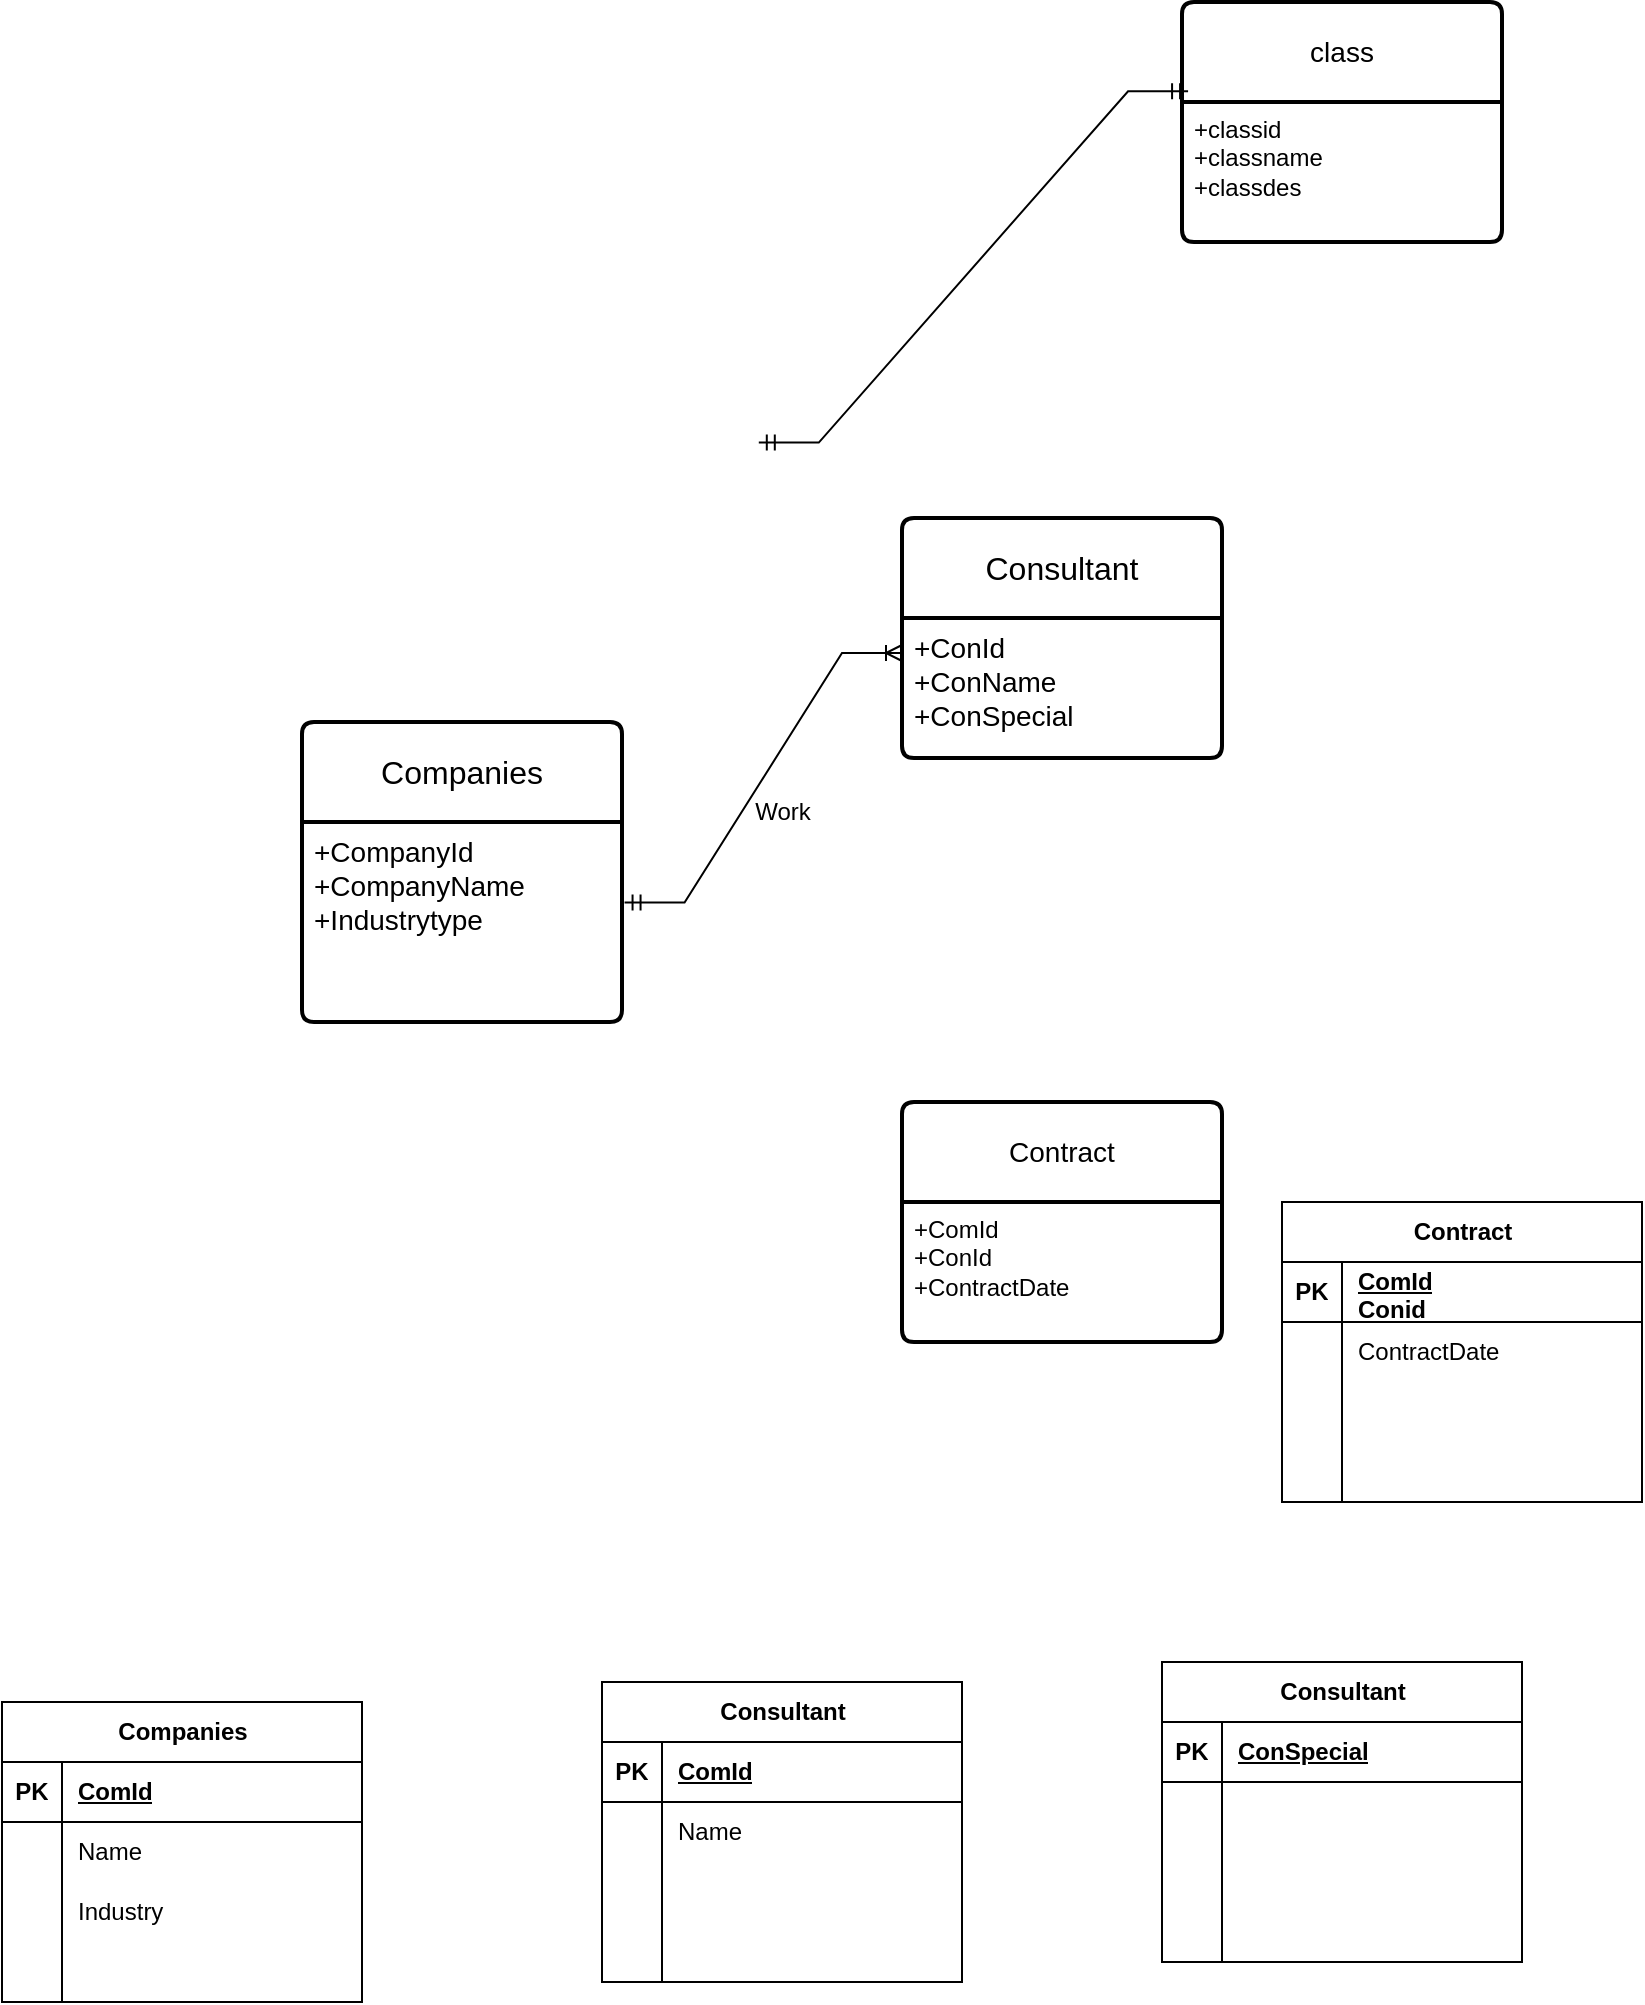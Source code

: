 <mxfile version="24.7.16">
  <diagram name="Trang-1" id="Kj3LvAfq4PlqAN1AHkQE">
    <mxGraphModel dx="1192" dy="758" grid="1" gridSize="10" guides="1" tooltips="1" connect="1" arrows="1" fold="1" page="1" pageScale="1" pageWidth="827" pageHeight="1169" math="0" shadow="0">
      <root>
        <mxCell id="0" />
        <mxCell id="1" parent="0" />
        <mxCell id="W1RURIAyB-4QfTO-8tCH-5" value="Companies" style="shape=table;startSize=30;container=1;collapsible=1;childLayout=tableLayout;fixedRows=1;rowLines=0;fontStyle=1;align=center;resizeLast=1;html=1;" vertex="1" parent="1">
          <mxGeometry x="-160" y="870" width="180" height="150" as="geometry" />
        </mxCell>
        <mxCell id="W1RURIAyB-4QfTO-8tCH-6" value="" style="shape=tableRow;horizontal=0;startSize=0;swimlaneHead=0;swimlaneBody=0;fillColor=none;collapsible=0;dropTarget=0;points=[[0,0.5],[1,0.5]];portConstraint=eastwest;top=0;left=0;right=0;bottom=1;" vertex="1" parent="W1RURIAyB-4QfTO-8tCH-5">
          <mxGeometry y="30" width="180" height="30" as="geometry" />
        </mxCell>
        <mxCell id="W1RURIAyB-4QfTO-8tCH-7" value="PK" style="shape=partialRectangle;connectable=0;fillColor=none;top=0;left=0;bottom=0;right=0;fontStyle=1;overflow=hidden;whiteSpace=wrap;html=1;" vertex="1" parent="W1RURIAyB-4QfTO-8tCH-6">
          <mxGeometry width="30" height="30" as="geometry">
            <mxRectangle width="30" height="30" as="alternateBounds" />
          </mxGeometry>
        </mxCell>
        <mxCell id="W1RURIAyB-4QfTO-8tCH-8" value="ComId" style="shape=partialRectangle;connectable=0;fillColor=none;top=0;left=0;bottom=0;right=0;align=left;spacingLeft=6;fontStyle=5;overflow=hidden;whiteSpace=wrap;html=1;" vertex="1" parent="W1RURIAyB-4QfTO-8tCH-6">
          <mxGeometry x="30" width="150" height="30" as="geometry">
            <mxRectangle width="150" height="30" as="alternateBounds" />
          </mxGeometry>
        </mxCell>
        <mxCell id="W1RURIAyB-4QfTO-8tCH-9" value="" style="shape=tableRow;horizontal=0;startSize=0;swimlaneHead=0;swimlaneBody=0;fillColor=none;collapsible=0;dropTarget=0;points=[[0,0.5],[1,0.5]];portConstraint=eastwest;top=0;left=0;right=0;bottom=0;" vertex="1" parent="W1RURIAyB-4QfTO-8tCH-5">
          <mxGeometry y="60" width="180" height="30" as="geometry" />
        </mxCell>
        <mxCell id="W1RURIAyB-4QfTO-8tCH-10" value="" style="shape=partialRectangle;connectable=0;fillColor=none;top=0;left=0;bottom=0;right=0;editable=1;overflow=hidden;whiteSpace=wrap;html=1;" vertex="1" parent="W1RURIAyB-4QfTO-8tCH-9">
          <mxGeometry width="30" height="30" as="geometry">
            <mxRectangle width="30" height="30" as="alternateBounds" />
          </mxGeometry>
        </mxCell>
        <mxCell id="W1RURIAyB-4QfTO-8tCH-11" value="Name" style="shape=partialRectangle;connectable=0;fillColor=none;top=0;left=0;bottom=0;right=0;align=left;spacingLeft=6;overflow=hidden;whiteSpace=wrap;html=1;" vertex="1" parent="W1RURIAyB-4QfTO-8tCH-9">
          <mxGeometry x="30" width="150" height="30" as="geometry">
            <mxRectangle width="150" height="30" as="alternateBounds" />
          </mxGeometry>
        </mxCell>
        <mxCell id="W1RURIAyB-4QfTO-8tCH-12" value="" style="shape=tableRow;horizontal=0;startSize=0;swimlaneHead=0;swimlaneBody=0;fillColor=none;collapsible=0;dropTarget=0;points=[[0,0.5],[1,0.5]];portConstraint=eastwest;top=0;left=0;right=0;bottom=0;" vertex="1" parent="W1RURIAyB-4QfTO-8tCH-5">
          <mxGeometry y="90" width="180" height="30" as="geometry" />
        </mxCell>
        <mxCell id="W1RURIAyB-4QfTO-8tCH-13" value="" style="shape=partialRectangle;connectable=0;fillColor=none;top=0;left=0;bottom=0;right=0;editable=1;overflow=hidden;whiteSpace=wrap;html=1;" vertex="1" parent="W1RURIAyB-4QfTO-8tCH-12">
          <mxGeometry width="30" height="30" as="geometry">
            <mxRectangle width="30" height="30" as="alternateBounds" />
          </mxGeometry>
        </mxCell>
        <mxCell id="W1RURIAyB-4QfTO-8tCH-14" value="Industry" style="shape=partialRectangle;connectable=0;fillColor=none;top=0;left=0;bottom=0;right=0;align=left;spacingLeft=6;overflow=hidden;whiteSpace=wrap;html=1;" vertex="1" parent="W1RURIAyB-4QfTO-8tCH-12">
          <mxGeometry x="30" width="150" height="30" as="geometry">
            <mxRectangle width="150" height="30" as="alternateBounds" />
          </mxGeometry>
        </mxCell>
        <mxCell id="W1RURIAyB-4QfTO-8tCH-15" value="" style="shape=tableRow;horizontal=0;startSize=0;swimlaneHead=0;swimlaneBody=0;fillColor=none;collapsible=0;dropTarget=0;points=[[0,0.5],[1,0.5]];portConstraint=eastwest;top=0;left=0;right=0;bottom=0;" vertex="1" parent="W1RURIAyB-4QfTO-8tCH-5">
          <mxGeometry y="120" width="180" height="30" as="geometry" />
        </mxCell>
        <mxCell id="W1RURIAyB-4QfTO-8tCH-16" value="" style="shape=partialRectangle;connectable=0;fillColor=none;top=0;left=0;bottom=0;right=0;editable=1;overflow=hidden;whiteSpace=wrap;html=1;" vertex="1" parent="W1RURIAyB-4QfTO-8tCH-15">
          <mxGeometry width="30" height="30" as="geometry">
            <mxRectangle width="30" height="30" as="alternateBounds" />
          </mxGeometry>
        </mxCell>
        <mxCell id="W1RURIAyB-4QfTO-8tCH-17" value="" style="shape=partialRectangle;connectable=0;fillColor=none;top=0;left=0;bottom=0;right=0;align=left;spacingLeft=6;overflow=hidden;whiteSpace=wrap;html=1;" vertex="1" parent="W1RURIAyB-4QfTO-8tCH-15">
          <mxGeometry x="30" width="150" height="30" as="geometry">
            <mxRectangle width="150" height="30" as="alternateBounds" />
          </mxGeometry>
        </mxCell>
        <mxCell id="W1RURIAyB-4QfTO-8tCH-27" value="class" style="swimlane;childLayout=stackLayout;horizontal=1;startSize=50;horizontalStack=0;rounded=1;fontSize=14;fontStyle=0;strokeWidth=2;resizeParent=0;resizeLast=1;shadow=0;dashed=0;align=center;arcSize=4;whiteSpace=wrap;html=1;" vertex="1" parent="1">
          <mxGeometry x="430" y="20" width="160" height="120" as="geometry" />
        </mxCell>
        <mxCell id="W1RURIAyB-4QfTO-8tCH-28" value="+classid&lt;div&gt;+classname&lt;/div&gt;&lt;div&gt;+classdes&lt;/div&gt;" style="align=left;strokeColor=none;fillColor=none;spacingLeft=4;fontSize=12;verticalAlign=top;resizable=0;rotatable=0;part=1;html=1;" vertex="1" parent="W1RURIAyB-4QfTO-8tCH-27">
          <mxGeometry y="50" width="160" height="70" as="geometry" />
        </mxCell>
        <mxCell id="W1RURIAyB-4QfTO-8tCH-29" value="" style="edgeStyle=entityRelationEdgeStyle;fontSize=12;html=1;endArrow=ERmandOne;startArrow=ERmandOne;rounded=0;exitX=0.592;exitY=0.002;exitDx=0;exitDy=0;exitPerimeter=0;entryX=0.019;entryY=0.372;entryDx=0;entryDy=0;entryPerimeter=0;" edge="1" parent="1" target="W1RURIAyB-4QfTO-8tCH-27">
          <mxGeometry width="100" height="100" relative="1" as="geometry">
            <mxPoint x="218.4" y="240.28" as="sourcePoint" />
            <mxPoint x="419.32" y="40.0" as="targetPoint" />
            <Array as="points">
              <mxPoint x="389" y="140" />
              <mxPoint x="260" y="180" />
              <mxPoint x="340" y="100" />
            </Array>
          </mxGeometry>
        </mxCell>
        <mxCell id="W1RURIAyB-4QfTO-8tCH-30" value="&lt;font style=&quot;font-size: 16px;&quot;&gt;Companies&lt;/font&gt;" style="swimlane;childLayout=stackLayout;horizontal=1;startSize=50;horizontalStack=0;rounded=1;fontSize=14;fontStyle=0;strokeWidth=2;resizeParent=0;resizeLast=1;shadow=0;dashed=0;align=center;arcSize=4;whiteSpace=wrap;html=1;" vertex="1" parent="1">
          <mxGeometry x="-10" y="380" width="160" height="150" as="geometry" />
        </mxCell>
        <mxCell id="W1RURIAyB-4QfTO-8tCH-31" value="&lt;font style=&quot;font-size: 14px;&quot;&gt;+CompanyId&lt;/font&gt;&lt;div style=&quot;font-size: 14px;&quot;&gt;&lt;font style=&quot;font-size: 14px;&quot;&gt;+CompanyName&lt;/font&gt;&lt;/div&gt;&lt;div style=&quot;font-size: 14px;&quot;&gt;&lt;font style=&quot;font-size: 14px;&quot;&gt;+Industrytype&lt;/font&gt;&lt;/div&gt;" style="align=left;strokeColor=none;fillColor=none;spacingLeft=4;fontSize=12;verticalAlign=top;resizable=0;rotatable=0;part=1;html=1;" vertex="1" parent="W1RURIAyB-4QfTO-8tCH-30">
          <mxGeometry y="50" width="160" height="100" as="geometry" />
        </mxCell>
        <mxCell id="W1RURIAyB-4QfTO-8tCH-33" value="&lt;font style=&quot;font-size: 16px;&quot;&gt;Consultant&lt;/font&gt;" style="swimlane;childLayout=stackLayout;horizontal=1;startSize=50;horizontalStack=0;rounded=1;fontSize=14;fontStyle=0;strokeWidth=2;resizeParent=0;resizeLast=1;shadow=0;dashed=0;align=center;arcSize=4;whiteSpace=wrap;html=1;" vertex="1" parent="1">
          <mxGeometry x="290" y="278" width="160" height="120" as="geometry" />
        </mxCell>
        <mxCell id="W1RURIAyB-4QfTO-8tCH-34" value="&lt;font style=&quot;font-size: 14px;&quot;&gt;+ConId&lt;/font&gt;&lt;div style=&quot;font-size: 14px;&quot;&gt;&lt;font style=&quot;font-size: 14px;&quot;&gt;+ConName&lt;/font&gt;&lt;/div&gt;&lt;div style=&quot;font-size: 14px;&quot;&gt;&lt;font style=&quot;font-size: 14px;&quot;&gt;+ConSpecial&lt;/font&gt;&lt;/div&gt;" style="align=left;strokeColor=none;fillColor=none;spacingLeft=4;fontSize=12;verticalAlign=top;resizable=0;rotatable=0;part=1;html=1;" vertex="1" parent="W1RURIAyB-4QfTO-8tCH-33">
          <mxGeometry y="50" width="160" height="70" as="geometry" />
        </mxCell>
        <mxCell id="W1RURIAyB-4QfTO-8tCH-38" value="Consultant" style="shape=table;startSize=30;container=1;collapsible=1;childLayout=tableLayout;fixedRows=1;rowLines=0;fontStyle=1;align=center;resizeLast=1;html=1;" vertex="1" parent="1">
          <mxGeometry x="140" y="860" width="180" height="150" as="geometry" />
        </mxCell>
        <mxCell id="W1RURIAyB-4QfTO-8tCH-39" value="" style="shape=tableRow;horizontal=0;startSize=0;swimlaneHead=0;swimlaneBody=0;fillColor=none;collapsible=0;dropTarget=0;points=[[0,0.5],[1,0.5]];portConstraint=eastwest;top=0;left=0;right=0;bottom=1;" vertex="1" parent="W1RURIAyB-4QfTO-8tCH-38">
          <mxGeometry y="30" width="180" height="30" as="geometry" />
        </mxCell>
        <mxCell id="W1RURIAyB-4QfTO-8tCH-40" value="PK" style="shape=partialRectangle;connectable=0;fillColor=none;top=0;left=0;bottom=0;right=0;fontStyle=1;overflow=hidden;whiteSpace=wrap;html=1;" vertex="1" parent="W1RURIAyB-4QfTO-8tCH-39">
          <mxGeometry width="30" height="30" as="geometry">
            <mxRectangle width="30" height="30" as="alternateBounds" />
          </mxGeometry>
        </mxCell>
        <mxCell id="W1RURIAyB-4QfTO-8tCH-41" value="ComId" style="shape=partialRectangle;connectable=0;fillColor=none;top=0;left=0;bottom=0;right=0;align=left;spacingLeft=6;fontStyle=5;overflow=hidden;whiteSpace=wrap;html=1;" vertex="1" parent="W1RURIAyB-4QfTO-8tCH-39">
          <mxGeometry x="30" width="150" height="30" as="geometry">
            <mxRectangle width="150" height="30" as="alternateBounds" />
          </mxGeometry>
        </mxCell>
        <mxCell id="W1RURIAyB-4QfTO-8tCH-42" value="" style="shape=tableRow;horizontal=0;startSize=0;swimlaneHead=0;swimlaneBody=0;fillColor=none;collapsible=0;dropTarget=0;points=[[0,0.5],[1,0.5]];portConstraint=eastwest;top=0;left=0;right=0;bottom=0;" vertex="1" parent="W1RURIAyB-4QfTO-8tCH-38">
          <mxGeometry y="60" width="180" height="30" as="geometry" />
        </mxCell>
        <mxCell id="W1RURIAyB-4QfTO-8tCH-43" value="" style="shape=partialRectangle;connectable=0;fillColor=none;top=0;left=0;bottom=0;right=0;editable=1;overflow=hidden;whiteSpace=wrap;html=1;" vertex="1" parent="W1RURIAyB-4QfTO-8tCH-42">
          <mxGeometry width="30" height="30" as="geometry">
            <mxRectangle width="30" height="30" as="alternateBounds" />
          </mxGeometry>
        </mxCell>
        <mxCell id="W1RURIAyB-4QfTO-8tCH-44" value="Name" style="shape=partialRectangle;connectable=0;fillColor=none;top=0;left=0;bottom=0;right=0;align=left;spacingLeft=6;overflow=hidden;whiteSpace=wrap;html=1;" vertex="1" parent="W1RURIAyB-4QfTO-8tCH-42">
          <mxGeometry x="30" width="150" height="30" as="geometry">
            <mxRectangle width="150" height="30" as="alternateBounds" />
          </mxGeometry>
        </mxCell>
        <mxCell id="W1RURIAyB-4QfTO-8tCH-45" value="" style="shape=tableRow;horizontal=0;startSize=0;swimlaneHead=0;swimlaneBody=0;fillColor=none;collapsible=0;dropTarget=0;points=[[0,0.5],[1,0.5]];portConstraint=eastwest;top=0;left=0;right=0;bottom=0;" vertex="1" parent="W1RURIAyB-4QfTO-8tCH-38">
          <mxGeometry y="90" width="180" height="30" as="geometry" />
        </mxCell>
        <mxCell id="W1RURIAyB-4QfTO-8tCH-46" value="" style="shape=partialRectangle;connectable=0;fillColor=none;top=0;left=0;bottom=0;right=0;editable=1;overflow=hidden;whiteSpace=wrap;html=1;" vertex="1" parent="W1RURIAyB-4QfTO-8tCH-45">
          <mxGeometry width="30" height="30" as="geometry">
            <mxRectangle width="30" height="30" as="alternateBounds" />
          </mxGeometry>
        </mxCell>
        <mxCell id="W1RURIAyB-4QfTO-8tCH-47" value="" style="shape=partialRectangle;connectable=0;fillColor=none;top=0;left=0;bottom=0;right=0;align=left;spacingLeft=6;overflow=hidden;whiteSpace=wrap;html=1;" vertex="1" parent="W1RURIAyB-4QfTO-8tCH-45">
          <mxGeometry x="30" width="150" height="30" as="geometry">
            <mxRectangle width="150" height="30" as="alternateBounds" />
          </mxGeometry>
        </mxCell>
        <mxCell id="W1RURIAyB-4QfTO-8tCH-48" value="" style="shape=tableRow;horizontal=0;startSize=0;swimlaneHead=0;swimlaneBody=0;fillColor=none;collapsible=0;dropTarget=0;points=[[0,0.5],[1,0.5]];portConstraint=eastwest;top=0;left=0;right=0;bottom=0;" vertex="1" parent="W1RURIAyB-4QfTO-8tCH-38">
          <mxGeometry y="120" width="180" height="30" as="geometry" />
        </mxCell>
        <mxCell id="W1RURIAyB-4QfTO-8tCH-49" value="" style="shape=partialRectangle;connectable=0;fillColor=none;top=0;left=0;bottom=0;right=0;editable=1;overflow=hidden;whiteSpace=wrap;html=1;" vertex="1" parent="W1RURIAyB-4QfTO-8tCH-48">
          <mxGeometry width="30" height="30" as="geometry">
            <mxRectangle width="30" height="30" as="alternateBounds" />
          </mxGeometry>
        </mxCell>
        <mxCell id="W1RURIAyB-4QfTO-8tCH-50" value="" style="shape=partialRectangle;connectable=0;fillColor=none;top=0;left=0;bottom=0;right=0;align=left;spacingLeft=6;overflow=hidden;whiteSpace=wrap;html=1;" vertex="1" parent="W1RURIAyB-4QfTO-8tCH-48">
          <mxGeometry x="30" width="150" height="30" as="geometry">
            <mxRectangle width="150" height="30" as="alternateBounds" />
          </mxGeometry>
        </mxCell>
        <mxCell id="W1RURIAyB-4QfTO-8tCH-51" value="Consultant" style="shape=table;startSize=30;container=1;collapsible=1;childLayout=tableLayout;fixedRows=1;rowLines=0;fontStyle=1;align=center;resizeLast=1;html=1;" vertex="1" parent="1">
          <mxGeometry x="420" y="850" width="180" height="150" as="geometry" />
        </mxCell>
        <mxCell id="W1RURIAyB-4QfTO-8tCH-52" value="" style="shape=tableRow;horizontal=0;startSize=0;swimlaneHead=0;swimlaneBody=0;fillColor=none;collapsible=0;dropTarget=0;points=[[0,0.5],[1,0.5]];portConstraint=eastwest;top=0;left=0;right=0;bottom=1;" vertex="1" parent="W1RURIAyB-4QfTO-8tCH-51">
          <mxGeometry y="30" width="180" height="30" as="geometry" />
        </mxCell>
        <mxCell id="W1RURIAyB-4QfTO-8tCH-53" value="PK" style="shape=partialRectangle;connectable=0;fillColor=none;top=0;left=0;bottom=0;right=0;fontStyle=1;overflow=hidden;whiteSpace=wrap;html=1;" vertex="1" parent="W1RURIAyB-4QfTO-8tCH-52">
          <mxGeometry width="30" height="30" as="geometry">
            <mxRectangle width="30" height="30" as="alternateBounds" />
          </mxGeometry>
        </mxCell>
        <mxCell id="W1RURIAyB-4QfTO-8tCH-54" value="ConSpecial" style="shape=partialRectangle;connectable=0;fillColor=none;top=0;left=0;bottom=0;right=0;align=left;spacingLeft=6;fontStyle=5;overflow=hidden;whiteSpace=wrap;html=1;" vertex="1" parent="W1RURIAyB-4QfTO-8tCH-52">
          <mxGeometry x="30" width="150" height="30" as="geometry">
            <mxRectangle width="150" height="30" as="alternateBounds" />
          </mxGeometry>
        </mxCell>
        <mxCell id="W1RURIAyB-4QfTO-8tCH-55" value="" style="shape=tableRow;horizontal=0;startSize=0;swimlaneHead=0;swimlaneBody=0;fillColor=none;collapsible=0;dropTarget=0;points=[[0,0.5],[1,0.5]];portConstraint=eastwest;top=0;left=0;right=0;bottom=0;" vertex="1" parent="W1RURIAyB-4QfTO-8tCH-51">
          <mxGeometry y="60" width="180" height="30" as="geometry" />
        </mxCell>
        <mxCell id="W1RURIAyB-4QfTO-8tCH-56" value="" style="shape=partialRectangle;connectable=0;fillColor=none;top=0;left=0;bottom=0;right=0;editable=1;overflow=hidden;whiteSpace=wrap;html=1;" vertex="1" parent="W1RURIAyB-4QfTO-8tCH-55">
          <mxGeometry width="30" height="30" as="geometry">
            <mxRectangle width="30" height="30" as="alternateBounds" />
          </mxGeometry>
        </mxCell>
        <mxCell id="W1RURIAyB-4QfTO-8tCH-57" value="" style="shape=partialRectangle;connectable=0;fillColor=none;top=0;left=0;bottom=0;right=0;align=left;spacingLeft=6;overflow=hidden;whiteSpace=wrap;html=1;" vertex="1" parent="W1RURIAyB-4QfTO-8tCH-55">
          <mxGeometry x="30" width="150" height="30" as="geometry">
            <mxRectangle width="150" height="30" as="alternateBounds" />
          </mxGeometry>
        </mxCell>
        <mxCell id="W1RURIAyB-4QfTO-8tCH-58" value="" style="shape=tableRow;horizontal=0;startSize=0;swimlaneHead=0;swimlaneBody=0;fillColor=none;collapsible=0;dropTarget=0;points=[[0,0.5],[1,0.5]];portConstraint=eastwest;top=0;left=0;right=0;bottom=0;" vertex="1" parent="W1RURIAyB-4QfTO-8tCH-51">
          <mxGeometry y="90" width="180" height="30" as="geometry" />
        </mxCell>
        <mxCell id="W1RURIAyB-4QfTO-8tCH-59" value="" style="shape=partialRectangle;connectable=0;fillColor=none;top=0;left=0;bottom=0;right=0;editable=1;overflow=hidden;whiteSpace=wrap;html=1;" vertex="1" parent="W1RURIAyB-4QfTO-8tCH-58">
          <mxGeometry width="30" height="30" as="geometry">
            <mxRectangle width="30" height="30" as="alternateBounds" />
          </mxGeometry>
        </mxCell>
        <mxCell id="W1RURIAyB-4QfTO-8tCH-60" value="" style="shape=partialRectangle;connectable=0;fillColor=none;top=0;left=0;bottom=0;right=0;align=left;spacingLeft=6;overflow=hidden;whiteSpace=wrap;html=1;" vertex="1" parent="W1RURIAyB-4QfTO-8tCH-58">
          <mxGeometry x="30" width="150" height="30" as="geometry">
            <mxRectangle width="150" height="30" as="alternateBounds" />
          </mxGeometry>
        </mxCell>
        <mxCell id="W1RURIAyB-4QfTO-8tCH-61" value="" style="shape=tableRow;horizontal=0;startSize=0;swimlaneHead=0;swimlaneBody=0;fillColor=none;collapsible=0;dropTarget=0;points=[[0,0.5],[1,0.5]];portConstraint=eastwest;top=0;left=0;right=0;bottom=0;" vertex="1" parent="W1RURIAyB-4QfTO-8tCH-51">
          <mxGeometry y="120" width="180" height="30" as="geometry" />
        </mxCell>
        <mxCell id="W1RURIAyB-4QfTO-8tCH-62" value="" style="shape=partialRectangle;connectable=0;fillColor=none;top=0;left=0;bottom=0;right=0;editable=1;overflow=hidden;whiteSpace=wrap;html=1;" vertex="1" parent="W1RURIAyB-4QfTO-8tCH-61">
          <mxGeometry width="30" height="30" as="geometry">
            <mxRectangle width="30" height="30" as="alternateBounds" />
          </mxGeometry>
        </mxCell>
        <mxCell id="W1RURIAyB-4QfTO-8tCH-63" value="" style="shape=partialRectangle;connectable=0;fillColor=none;top=0;left=0;bottom=0;right=0;align=left;spacingLeft=6;overflow=hidden;whiteSpace=wrap;html=1;" vertex="1" parent="W1RURIAyB-4QfTO-8tCH-61">
          <mxGeometry x="30" width="150" height="30" as="geometry">
            <mxRectangle width="150" height="30" as="alternateBounds" />
          </mxGeometry>
        </mxCell>
        <mxCell id="W1RURIAyB-4QfTO-8tCH-64" value="" style="edgeStyle=entityRelationEdgeStyle;fontSize=12;html=1;endArrow=ERoneToMany;startArrow=ERmandOne;rounded=0;exitX=1.008;exitY=0.403;exitDx=0;exitDy=0;exitPerimeter=0;entryX=0;entryY=0.25;entryDx=0;entryDy=0;" edge="1" parent="1" source="W1RURIAyB-4QfTO-8tCH-31" target="W1RURIAyB-4QfTO-8tCH-34">
          <mxGeometry width="100" height="100" relative="1" as="geometry">
            <mxPoint x="170" y="450" as="sourcePoint" />
            <mxPoint x="270" y="350" as="targetPoint" />
          </mxGeometry>
        </mxCell>
        <mxCell id="W1RURIAyB-4QfTO-8tCH-65" value="Contract" style="swimlane;childLayout=stackLayout;horizontal=1;startSize=50;horizontalStack=0;rounded=1;fontSize=14;fontStyle=0;strokeWidth=2;resizeParent=0;resizeLast=1;shadow=0;dashed=0;align=center;arcSize=4;whiteSpace=wrap;html=1;" vertex="1" parent="1">
          <mxGeometry x="290" y="570" width="160" height="120" as="geometry" />
        </mxCell>
        <mxCell id="W1RURIAyB-4QfTO-8tCH-66" value="+ComId&lt;div&gt;+ConId&lt;/div&gt;&lt;div&gt;+ContractDate&lt;/div&gt;" style="align=left;strokeColor=none;fillColor=none;spacingLeft=4;fontSize=12;verticalAlign=top;resizable=0;rotatable=0;part=1;html=1;" vertex="1" parent="W1RURIAyB-4QfTO-8tCH-65">
          <mxGeometry y="50" width="160" height="70" as="geometry" />
        </mxCell>
        <mxCell id="W1RURIAyB-4QfTO-8tCH-67" value="Work" style="text;html=1;align=center;verticalAlign=middle;resizable=0;points=[];autosize=1;strokeColor=none;fillColor=none;" vertex="1" parent="1">
          <mxGeometry x="205" y="410" width="50" height="30" as="geometry" />
        </mxCell>
        <mxCell id="W1RURIAyB-4QfTO-8tCH-81" value="Contract" style="shape=table;startSize=30;container=1;collapsible=1;childLayout=tableLayout;fixedRows=1;rowLines=0;fontStyle=1;align=center;resizeLast=1;html=1;" vertex="1" parent="1">
          <mxGeometry x="480" y="620" width="180" height="150" as="geometry" />
        </mxCell>
        <mxCell id="W1RURIAyB-4QfTO-8tCH-82" value="" style="shape=tableRow;horizontal=0;startSize=0;swimlaneHead=0;swimlaneBody=0;fillColor=none;collapsible=0;dropTarget=0;points=[[0,0.5],[1,0.5]];portConstraint=eastwest;top=0;left=0;right=0;bottom=1;" vertex="1" parent="W1RURIAyB-4QfTO-8tCH-81">
          <mxGeometry y="30" width="180" height="30" as="geometry" />
        </mxCell>
        <mxCell id="W1RURIAyB-4QfTO-8tCH-83" value="PK" style="shape=partialRectangle;connectable=0;fillColor=none;top=0;left=0;bottom=0;right=0;fontStyle=1;overflow=hidden;whiteSpace=wrap;html=1;" vertex="1" parent="W1RURIAyB-4QfTO-8tCH-82">
          <mxGeometry width="30" height="30" as="geometry">
            <mxRectangle width="30" height="30" as="alternateBounds" />
          </mxGeometry>
        </mxCell>
        <mxCell id="W1RURIAyB-4QfTO-8tCH-84" value="ComId&lt;div&gt;Conid&lt;/div&gt;" style="shape=partialRectangle;connectable=0;fillColor=none;top=0;left=0;bottom=0;right=0;align=left;spacingLeft=6;fontStyle=5;overflow=hidden;whiteSpace=wrap;html=1;" vertex="1" parent="W1RURIAyB-4QfTO-8tCH-82">
          <mxGeometry x="30" width="150" height="30" as="geometry">
            <mxRectangle width="150" height="30" as="alternateBounds" />
          </mxGeometry>
        </mxCell>
        <mxCell id="W1RURIAyB-4QfTO-8tCH-85" value="" style="shape=tableRow;horizontal=0;startSize=0;swimlaneHead=0;swimlaneBody=0;fillColor=none;collapsible=0;dropTarget=0;points=[[0,0.5],[1,0.5]];portConstraint=eastwest;top=0;left=0;right=0;bottom=0;" vertex="1" parent="W1RURIAyB-4QfTO-8tCH-81">
          <mxGeometry y="60" width="180" height="30" as="geometry" />
        </mxCell>
        <mxCell id="W1RURIAyB-4QfTO-8tCH-86" value="" style="shape=partialRectangle;connectable=0;fillColor=none;top=0;left=0;bottom=0;right=0;editable=1;overflow=hidden;whiteSpace=wrap;html=1;" vertex="1" parent="W1RURIAyB-4QfTO-8tCH-85">
          <mxGeometry width="30" height="30" as="geometry">
            <mxRectangle width="30" height="30" as="alternateBounds" />
          </mxGeometry>
        </mxCell>
        <mxCell id="W1RURIAyB-4QfTO-8tCH-87" value="ContractDate" style="shape=partialRectangle;connectable=0;fillColor=none;top=0;left=0;bottom=0;right=0;align=left;spacingLeft=6;overflow=hidden;whiteSpace=wrap;html=1;" vertex="1" parent="W1RURIAyB-4QfTO-8tCH-85">
          <mxGeometry x="30" width="150" height="30" as="geometry">
            <mxRectangle width="150" height="30" as="alternateBounds" />
          </mxGeometry>
        </mxCell>
        <mxCell id="W1RURIAyB-4QfTO-8tCH-88" value="" style="shape=tableRow;horizontal=0;startSize=0;swimlaneHead=0;swimlaneBody=0;fillColor=none;collapsible=0;dropTarget=0;points=[[0,0.5],[1,0.5]];portConstraint=eastwest;top=0;left=0;right=0;bottom=0;" vertex="1" parent="W1RURIAyB-4QfTO-8tCH-81">
          <mxGeometry y="90" width="180" height="30" as="geometry" />
        </mxCell>
        <mxCell id="W1RURIAyB-4QfTO-8tCH-89" value="" style="shape=partialRectangle;connectable=0;fillColor=none;top=0;left=0;bottom=0;right=0;editable=1;overflow=hidden;whiteSpace=wrap;html=1;" vertex="1" parent="W1RURIAyB-4QfTO-8tCH-88">
          <mxGeometry width="30" height="30" as="geometry">
            <mxRectangle width="30" height="30" as="alternateBounds" />
          </mxGeometry>
        </mxCell>
        <mxCell id="W1RURIAyB-4QfTO-8tCH-90" value="" style="shape=partialRectangle;connectable=0;fillColor=none;top=0;left=0;bottom=0;right=0;align=left;spacingLeft=6;overflow=hidden;whiteSpace=wrap;html=1;" vertex="1" parent="W1RURIAyB-4QfTO-8tCH-88">
          <mxGeometry x="30" width="150" height="30" as="geometry">
            <mxRectangle width="150" height="30" as="alternateBounds" />
          </mxGeometry>
        </mxCell>
        <mxCell id="W1RURIAyB-4QfTO-8tCH-91" value="" style="shape=tableRow;horizontal=0;startSize=0;swimlaneHead=0;swimlaneBody=0;fillColor=none;collapsible=0;dropTarget=0;points=[[0,0.5],[1,0.5]];portConstraint=eastwest;top=0;left=0;right=0;bottom=0;" vertex="1" parent="W1RURIAyB-4QfTO-8tCH-81">
          <mxGeometry y="120" width="180" height="30" as="geometry" />
        </mxCell>
        <mxCell id="W1RURIAyB-4QfTO-8tCH-92" value="" style="shape=partialRectangle;connectable=0;fillColor=none;top=0;left=0;bottom=0;right=0;editable=1;overflow=hidden;whiteSpace=wrap;html=1;" vertex="1" parent="W1RURIAyB-4QfTO-8tCH-91">
          <mxGeometry width="30" height="30" as="geometry">
            <mxRectangle width="30" height="30" as="alternateBounds" />
          </mxGeometry>
        </mxCell>
        <mxCell id="W1RURIAyB-4QfTO-8tCH-93" value="" style="shape=partialRectangle;connectable=0;fillColor=none;top=0;left=0;bottom=0;right=0;align=left;spacingLeft=6;overflow=hidden;whiteSpace=wrap;html=1;" vertex="1" parent="W1RURIAyB-4QfTO-8tCH-91">
          <mxGeometry x="30" width="150" height="30" as="geometry">
            <mxRectangle width="150" height="30" as="alternateBounds" />
          </mxGeometry>
        </mxCell>
      </root>
    </mxGraphModel>
  </diagram>
</mxfile>
